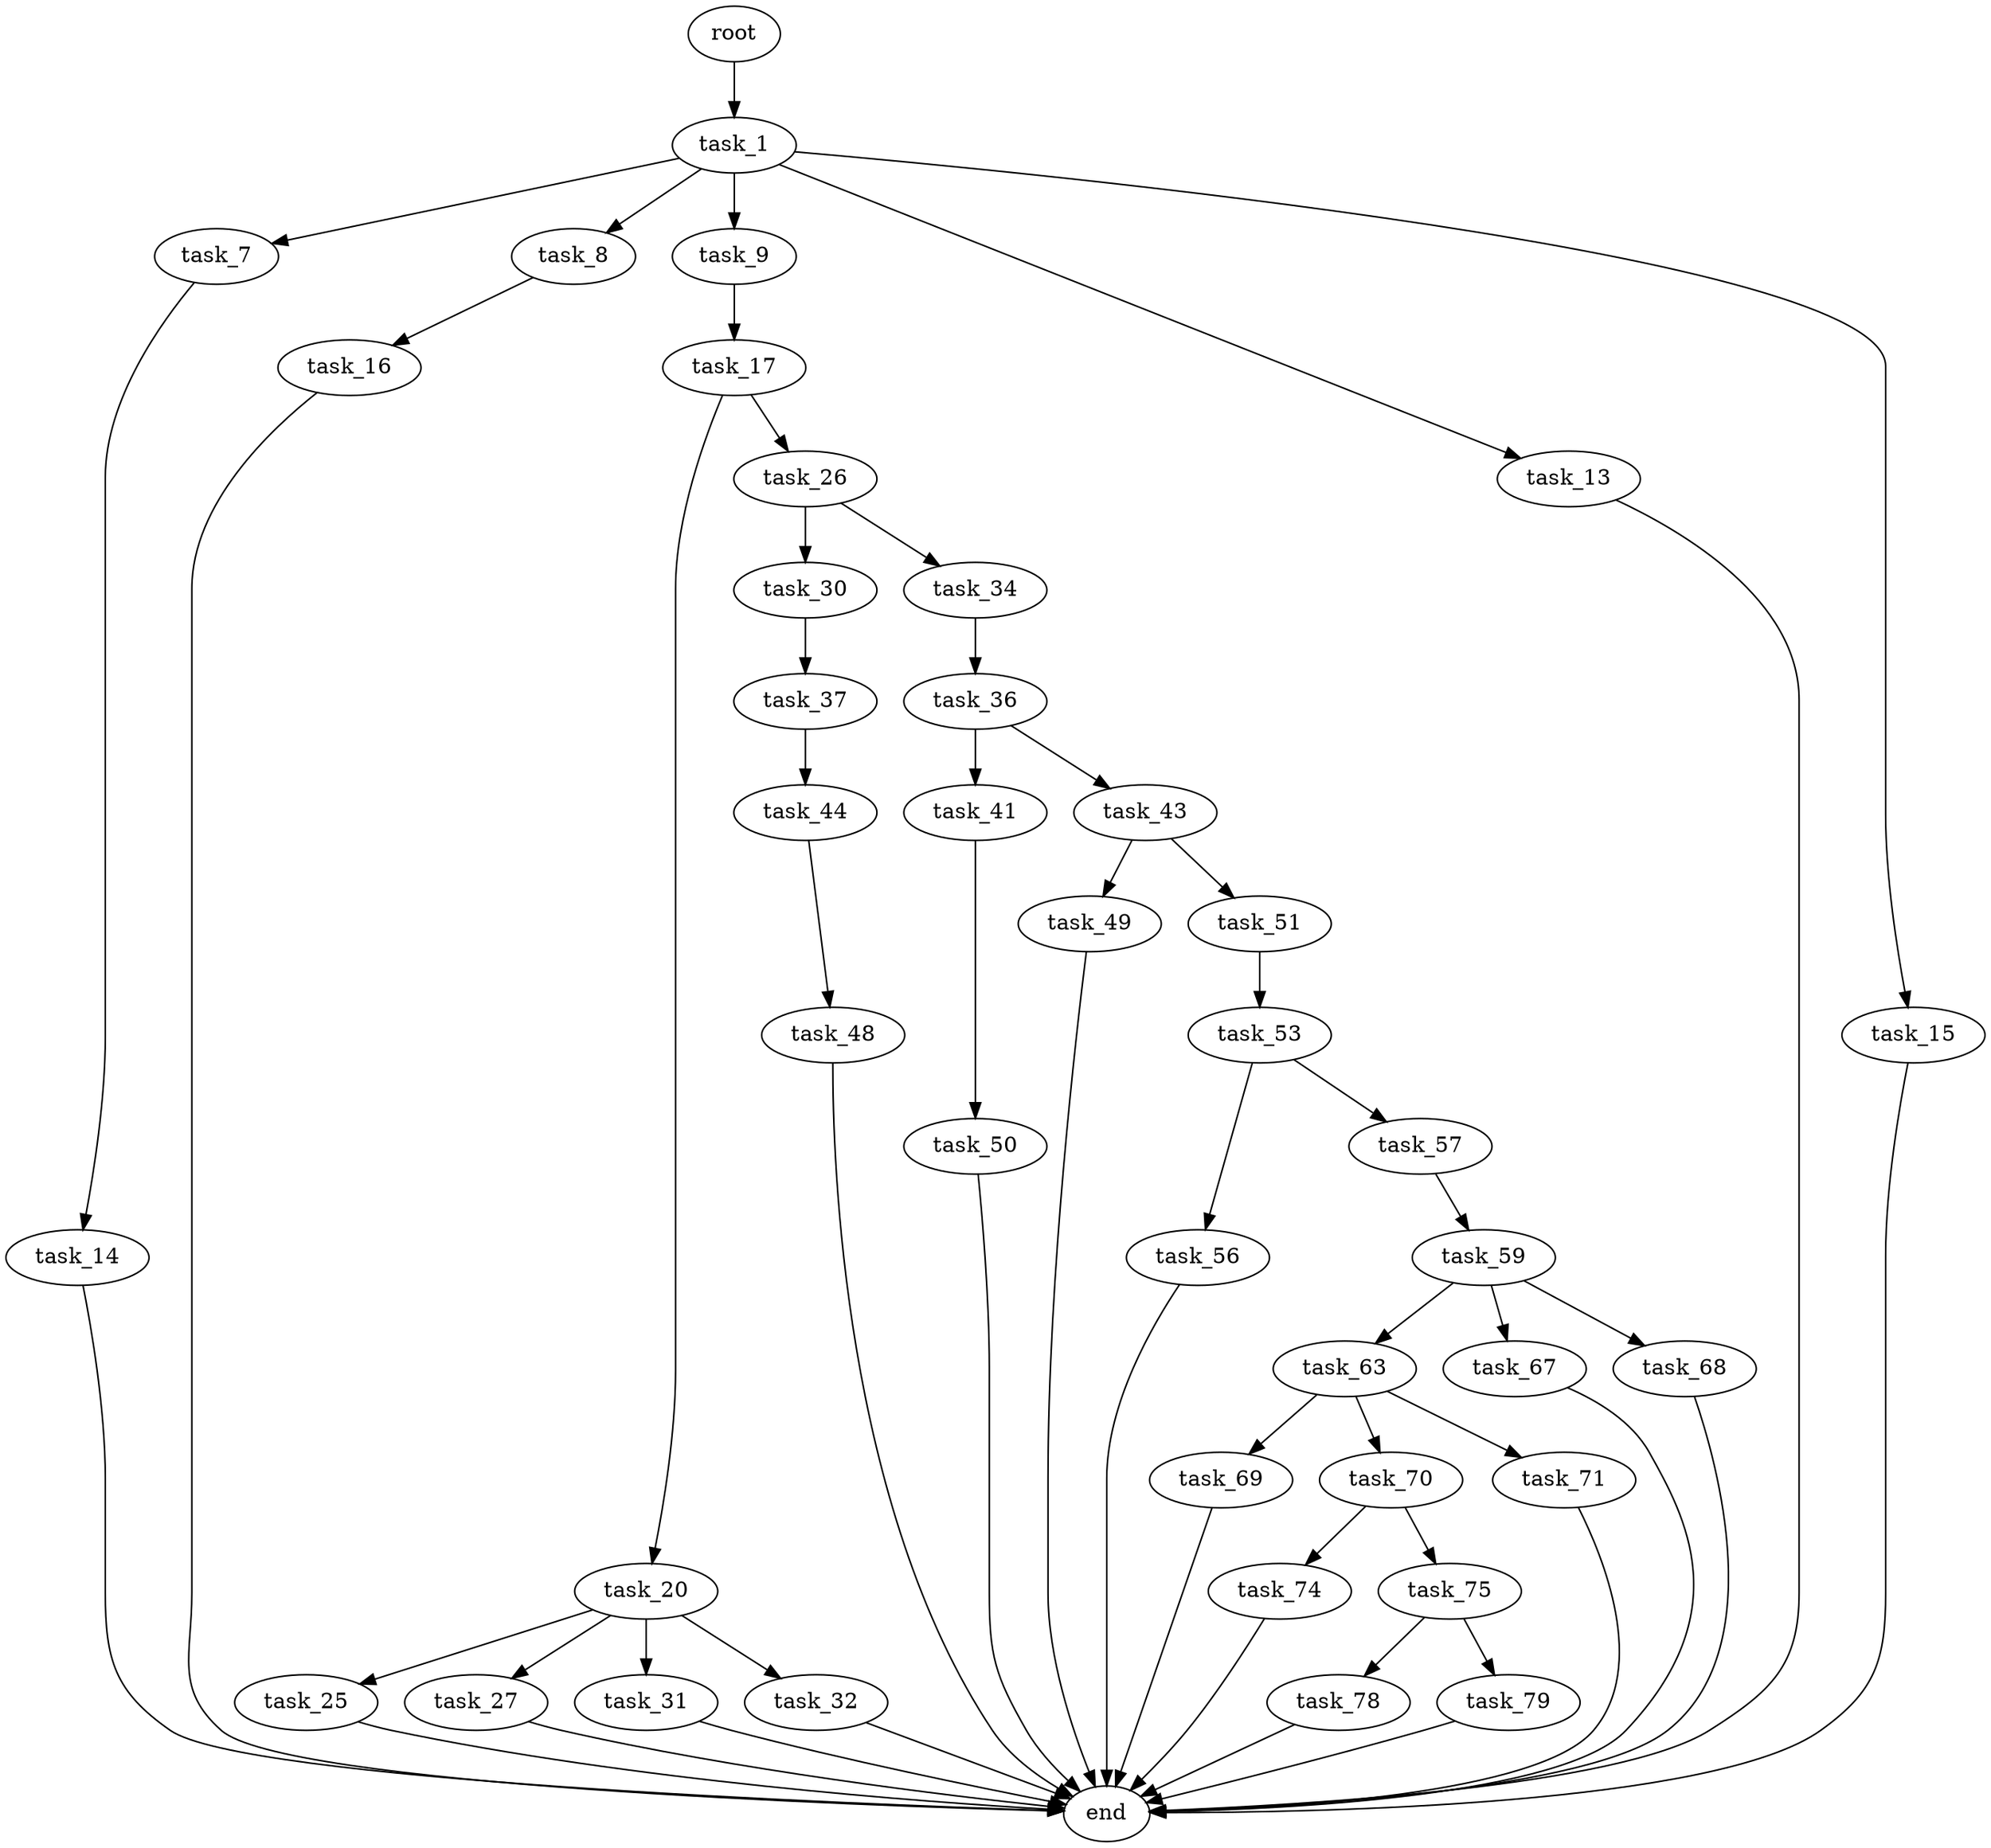 digraph G {
  root [size="0.000000"];
  task_1 [size="231928233984.000000"];
  task_7 [size="4926596126.000000"];
  task_8 [size="110451546617.000000"];
  task_9 [size="712075403736.000000"];
  task_13 [size="782757789696.000000"];
  task_14 [size="3725966581.000000"];
  task_15 [size="3589949768.000000"];
  task_16 [size="31230324159.000000"];
  task_17 [size="377804343922.000000"];
  task_20 [size="121293434876.000000"];
  task_25 [size="6906916673.000000"];
  task_26 [size="18054122521.000000"];
  task_27 [size="28991029248.000000"];
  task_30 [size="895710209465.000000"];
  task_31 [size="8589934592.000000"];
  task_32 [size="97257954641.000000"];
  task_34 [size="1073741824000.000000"];
  task_36 [size="5909664432.000000"];
  task_37 [size="102010238664.000000"];
  task_41 [size="449537458290.000000"];
  task_43 [size="6381236017.000000"];
  task_44 [size="28991029248.000000"];
  task_48 [size="17788188580.000000"];
  task_49 [size="549755813888.000000"];
  task_50 [size="18438892274.000000"];
  task_51 [size="134217728000.000000"];
  task_53 [size="68719476736.000000"];
  task_56 [size="24466757210.000000"];
  task_57 [size="319950162510.000000"];
  task_59 [size="4218090274.000000"];
  task_63 [size="81967613882.000000"];
  task_67 [size="1255585655.000000"];
  task_68 [size="8018794502.000000"];
  task_69 [size="33268825756.000000"];
  task_70 [size="551032120437.000000"];
  task_71 [size="149639420141.000000"];
  task_74 [size="549755813888.000000"];
  task_75 [size="68719476736.000000"];
  task_78 [size="141174187650.000000"];
  task_79 [size="17757548545.000000"];
  end [size="0.000000"];

  root -> task_1 [size="1.000000"];
  task_1 -> task_7 [size="301989888.000000"];
  task_1 -> task_8 [size="301989888.000000"];
  task_1 -> task_9 [size="301989888.000000"];
  task_1 -> task_13 [size="301989888.000000"];
  task_1 -> task_15 [size="301989888.000000"];
  task_7 -> task_14 [size="209715200.000000"];
  task_8 -> task_16 [size="209715200.000000"];
  task_9 -> task_17 [size="838860800.000000"];
  task_13 -> end [size="1.000000"];
  task_14 -> end [size="1.000000"];
  task_15 -> end [size="1.000000"];
  task_16 -> end [size="1.000000"];
  task_17 -> task_20 [size="679477248.000000"];
  task_17 -> task_26 [size="679477248.000000"];
  task_20 -> task_25 [size="536870912.000000"];
  task_20 -> task_27 [size="536870912.000000"];
  task_20 -> task_31 [size="536870912.000000"];
  task_20 -> task_32 [size="536870912.000000"];
  task_25 -> end [size="1.000000"];
  task_26 -> task_30 [size="75497472.000000"];
  task_26 -> task_34 [size="75497472.000000"];
  task_27 -> end [size="1.000000"];
  task_30 -> task_37 [size="838860800.000000"];
  task_31 -> end [size="1.000000"];
  task_32 -> end [size="1.000000"];
  task_34 -> task_36 [size="838860800.000000"];
  task_36 -> task_41 [size="209715200.000000"];
  task_36 -> task_43 [size="209715200.000000"];
  task_37 -> task_44 [size="301989888.000000"];
  task_41 -> task_50 [size="301989888.000000"];
  task_43 -> task_49 [size="134217728.000000"];
  task_43 -> task_51 [size="134217728.000000"];
  task_44 -> task_48 [size="75497472.000000"];
  task_48 -> end [size="1.000000"];
  task_49 -> end [size="1.000000"];
  task_50 -> end [size="1.000000"];
  task_51 -> task_53 [size="209715200.000000"];
  task_53 -> task_56 [size="134217728.000000"];
  task_53 -> task_57 [size="134217728.000000"];
  task_56 -> end [size="1.000000"];
  task_57 -> task_59 [size="838860800.000000"];
  task_59 -> task_63 [size="411041792.000000"];
  task_59 -> task_67 [size="411041792.000000"];
  task_59 -> task_68 [size="411041792.000000"];
  task_63 -> task_69 [size="209715200.000000"];
  task_63 -> task_70 [size="209715200.000000"];
  task_63 -> task_71 [size="209715200.000000"];
  task_67 -> end [size="1.000000"];
  task_68 -> end [size="1.000000"];
  task_69 -> end [size="1.000000"];
  task_70 -> task_74 [size="838860800.000000"];
  task_70 -> task_75 [size="838860800.000000"];
  task_71 -> end [size="1.000000"];
  task_74 -> end [size="1.000000"];
  task_75 -> task_78 [size="134217728.000000"];
  task_75 -> task_79 [size="134217728.000000"];
  task_78 -> end [size="1.000000"];
  task_79 -> end [size="1.000000"];
}
